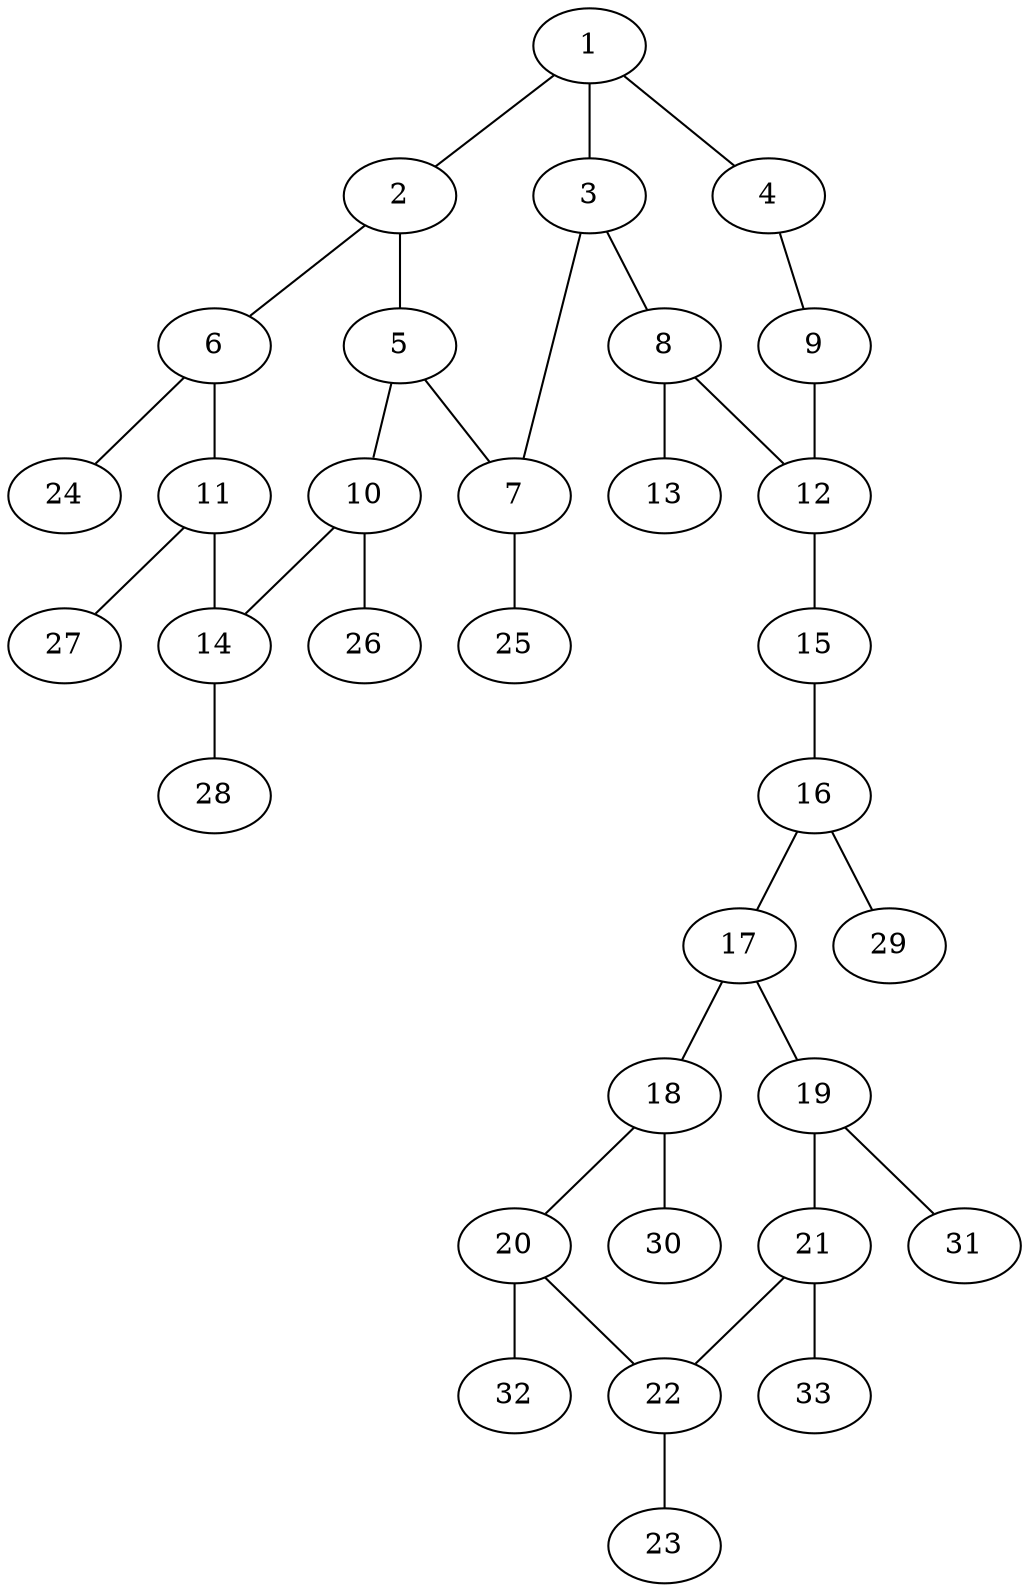 graph molecule_1476 {
	1	 [chem=C];
	2	 [chem=C];
	1 -- 2	 [valence=1];
	3	 [chem=C];
	1 -- 3	 [valence=2];
	4	 [chem=N];
	1 -- 4	 [valence=1];
	5	 [chem=C];
	2 -- 5	 [valence=2];
	6	 [chem=C];
	2 -- 6	 [valence=1];
	7	 [chem=N];
	3 -- 7	 [valence=1];
	8	 [chem=C];
	3 -- 8	 [valence=1];
	9	 [chem=N];
	4 -- 9	 [valence=2];
	5 -- 7	 [valence=1];
	10	 [chem=C];
	5 -- 10	 [valence=1];
	11	 [chem=C];
	6 -- 11	 [valence=2];
	24	 [chem=H];
	6 -- 24	 [valence=1];
	25	 [chem=H];
	7 -- 25	 [valence=1];
	12	 [chem=N];
	8 -- 12	 [valence=1];
	13	 [chem=O];
	8 -- 13	 [valence=2];
	9 -- 12	 [valence=1];
	14	 [chem=C];
	10 -- 14	 [valence=2];
	26	 [chem=H];
	10 -- 26	 [valence=1];
	11 -- 14	 [valence=1];
	27	 [chem=H];
	11 -- 27	 [valence=1];
	15	 [chem=N];
	12 -- 15	 [valence=1];
	28	 [chem=H];
	14 -- 28	 [valence=1];
	16	 [chem=C];
	15 -- 16	 [valence=2];
	17	 [chem=C];
	16 -- 17	 [valence=1];
	29	 [chem=H];
	16 -- 29	 [valence=1];
	18	 [chem=C];
	17 -- 18	 [valence=1];
	19	 [chem=C];
	17 -- 19	 [valence=2];
	20	 [chem=C];
	18 -- 20	 [valence=2];
	30	 [chem=H];
	18 -- 30	 [valence=1];
	21	 [chem=C];
	19 -- 21	 [valence=1];
	31	 [chem=H];
	19 -- 31	 [valence=1];
	22	 [chem=C];
	20 -- 22	 [valence=1];
	32	 [chem=H];
	20 -- 32	 [valence=1];
	21 -- 22	 [valence=2];
	33	 [chem=H];
	21 -- 33	 [valence=1];
	23	 [chem=Cl];
	22 -- 23	 [valence=1];
}
